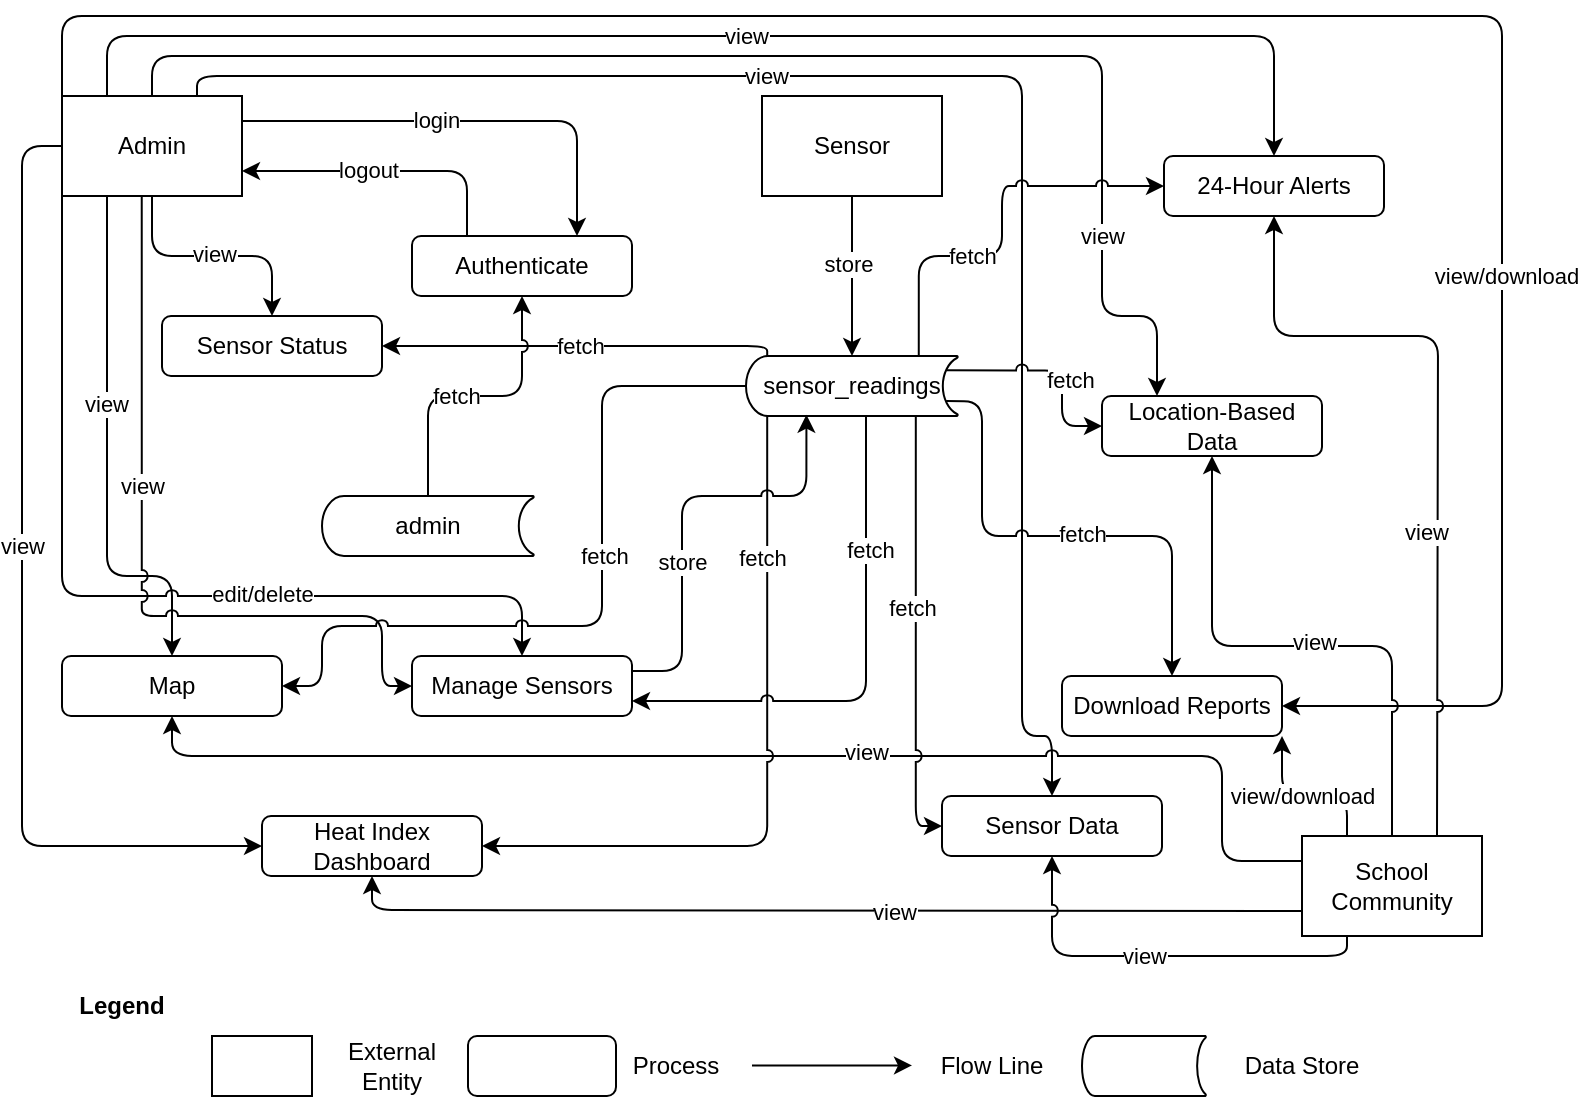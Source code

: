 <mxfile version="25.0.3">
  <diagram name="Page-1" id="AF_9eiF44SLKcFpje2ZY">
    <mxGraphModel dx="700" dy="1502" grid="1" gridSize="10" guides="1" tooltips="1" connect="1" arrows="1" fold="1" page="1" pageScale="1" pageWidth="850" pageHeight="1100" math="0" shadow="0">
      <root>
        <mxCell id="0" />
        <mxCell id="1" parent="0" />
        <mxCell id="o5_8guTrrxuM0D0CBn5B-16" value="" style="rounded=0;whiteSpace=wrap;html=1;" vertex="1" parent="1">
          <mxGeometry x="105" y="470" width="50" height="30" as="geometry" />
        </mxCell>
        <mxCell id="o5_8guTrrxuM0D0CBn5B-18" style="edgeStyle=orthogonalEdgeStyle;rounded=1;orthogonalLoop=1;jettySize=auto;html=1;" edge="1" parent="1">
          <mxGeometry relative="1" as="geometry">
            <mxPoint x="375" y="484.77" as="sourcePoint" />
            <mxPoint x="455" y="484.72" as="targetPoint" />
            <Array as="points">
              <mxPoint x="425" y="484.92" />
              <mxPoint x="425" y="484.92" />
            </Array>
          </mxGeometry>
        </mxCell>
        <mxCell id="o5_8guTrrxuM0D0CBn5B-20" value="&lt;b&gt;Legend&lt;/b&gt;" style="text;html=1;align=center;verticalAlign=middle;whiteSpace=wrap;rounded=1;" vertex="1" parent="1">
          <mxGeometry x="30" y="440" width="60" height="30" as="geometry" />
        </mxCell>
        <mxCell id="o5_8guTrrxuM0D0CBn5B-22" value="External Entity" style="text;html=1;align=center;verticalAlign=middle;whiteSpace=wrap;rounded=1;" vertex="1" parent="1">
          <mxGeometry x="165" y="470" width="60" height="30" as="geometry" />
        </mxCell>
        <mxCell id="o5_8guTrrxuM0D0CBn5B-23" value="Process" style="text;html=1;align=center;verticalAlign=middle;whiteSpace=wrap;rounded=1;" vertex="1" parent="1">
          <mxGeometry x="307" y="470" width="60" height="30" as="geometry" />
        </mxCell>
        <mxCell id="o5_8guTrrxuM0D0CBn5B-24" value="Flow Line" style="text;html=1;align=center;verticalAlign=middle;whiteSpace=wrap;rounded=1;" vertex="1" parent="1">
          <mxGeometry x="465" y="470" width="60" height="30" as="geometry" />
        </mxCell>
        <mxCell id="o5_8guTrrxuM0D0CBn5B-26" value="" style="strokeWidth=1;html=1;shape=mxgraph.flowchart.stored_data;whiteSpace=wrap;rounded=1;" vertex="1" parent="1">
          <mxGeometry x="540" y="470" width="62" height="30" as="geometry" />
        </mxCell>
        <mxCell id="o5_8guTrrxuM0D0CBn5B-27" value="Data Store" style="text;html=1;align=center;verticalAlign=middle;whiteSpace=wrap;rounded=1;" vertex="1" parent="1">
          <mxGeometry x="620" y="470" width="60" height="30" as="geometry" />
        </mxCell>
        <mxCell id="o5_8guTrrxuM0D0CBn5B-49" style="edgeStyle=orthogonalEdgeStyle;rounded=1;orthogonalLoop=1;jettySize=auto;html=1;exitX=0;exitY=0.5;exitDx=0;exitDy=0;entryX=0;entryY=0.5;entryDx=0;entryDy=0;jumpStyle=arc;" edge="1" parent="1" source="o5_8guTrrxuM0D0CBn5B-28" target="o5_8guTrrxuM0D0CBn5B-45">
          <mxGeometry relative="1" as="geometry" />
        </mxCell>
        <mxCell id="o5_8guTrrxuM0D0CBn5B-50" value="view" style="edgeLabel;html=1;align=center;verticalAlign=middle;resizable=0;points=[];rounded=1;" vertex="1" connectable="0" parent="o5_8guTrrxuM0D0CBn5B-49">
          <mxGeometry x="-0.104" relative="1" as="geometry">
            <mxPoint as="offset" />
          </mxGeometry>
        </mxCell>
        <mxCell id="o5_8guTrrxuM0D0CBn5B-52" style="edgeStyle=orthogonalEdgeStyle;rounded=1;orthogonalLoop=1;jettySize=auto;html=1;exitX=1;exitY=0.25;exitDx=0;exitDy=0;entryX=0.75;entryY=0;entryDx=0;entryDy=0;jumpStyle=arc;" edge="1" parent="1" source="o5_8guTrrxuM0D0CBn5B-28" target="o5_8guTrrxuM0D0CBn5B-51">
          <mxGeometry relative="1" as="geometry" />
        </mxCell>
        <mxCell id="o5_8guTrrxuM0D0CBn5B-55" value="login" style="edgeLabel;html=1;align=center;verticalAlign=middle;resizable=0;points=[];rounded=1;" vertex="1" connectable="0" parent="o5_8guTrrxuM0D0CBn5B-52">
          <mxGeometry x="-0.142" y="1" relative="1" as="geometry">
            <mxPoint as="offset" />
          </mxGeometry>
        </mxCell>
        <mxCell id="o5_8guTrrxuM0D0CBn5B-59" style="edgeStyle=orthogonalEdgeStyle;rounded=1;orthogonalLoop=1;jettySize=auto;html=1;exitX=0.25;exitY=1;exitDx=0;exitDy=0;entryX=0.5;entryY=0;entryDx=0;entryDy=0;jumpStyle=arc;" edge="1" parent="1" source="o5_8guTrrxuM0D0CBn5B-28" target="o5_8guTrrxuM0D0CBn5B-58">
          <mxGeometry relative="1" as="geometry">
            <Array as="points">
              <mxPoint x="53" y="240" />
              <mxPoint x="85" y="240" />
            </Array>
          </mxGeometry>
        </mxCell>
        <mxCell id="o5_8guTrrxuM0D0CBn5B-60" value="view" style="edgeLabel;html=1;align=center;verticalAlign=middle;resizable=0;points=[];rounded=1;" vertex="1" connectable="0" parent="o5_8guTrrxuM0D0CBn5B-59">
          <mxGeometry x="-0.213" y="-1" relative="1" as="geometry">
            <mxPoint as="offset" />
          </mxGeometry>
        </mxCell>
        <mxCell id="o5_8guTrrxuM0D0CBn5B-69" style="edgeStyle=orthogonalEdgeStyle;rounded=1;orthogonalLoop=1;jettySize=auto;html=1;entryX=0.5;entryY=0;entryDx=0;entryDy=0;" edge="1" parent="1" source="o5_8guTrrxuM0D0CBn5B-28" target="o5_8guTrrxuM0D0CBn5B-68">
          <mxGeometry relative="1" as="geometry" />
        </mxCell>
        <mxCell id="o5_8guTrrxuM0D0CBn5B-72" value="view" style="edgeLabel;html=1;align=center;verticalAlign=middle;resizable=0;points=[];rounded=1;" vertex="1" connectable="0" parent="o5_8guTrrxuM0D0CBn5B-69">
          <mxGeometry x="0.006" y="1" relative="1" as="geometry">
            <mxPoint as="offset" />
          </mxGeometry>
        </mxCell>
        <mxCell id="o5_8guTrrxuM0D0CBn5B-78" style="edgeStyle=orthogonalEdgeStyle;rounded=1;orthogonalLoop=1;jettySize=auto;html=1;exitX=0;exitY=1;exitDx=0;exitDy=0;entryX=0.5;entryY=0;entryDx=0;entryDy=0;jumpStyle=arc;" edge="1" parent="1" source="o5_8guTrrxuM0D0CBn5B-28" target="o5_8guTrrxuM0D0CBn5B-73">
          <mxGeometry relative="1" as="geometry">
            <Array as="points">
              <mxPoint x="30" y="250" />
              <mxPoint x="260" y="250" />
            </Array>
          </mxGeometry>
        </mxCell>
        <mxCell id="o5_8guTrrxuM0D0CBn5B-80" value="edit/delete" style="edgeLabel;html=1;align=center;verticalAlign=middle;resizable=0;points=[];rounded=1;" vertex="1" connectable="0" parent="o5_8guTrrxuM0D0CBn5B-78">
          <mxGeometry x="0.303" y="1" relative="1" as="geometry">
            <mxPoint as="offset" />
          </mxGeometry>
        </mxCell>
        <mxCell id="o5_8guTrrxuM0D0CBn5B-81" style="edgeStyle=orthogonalEdgeStyle;rounded=1;orthogonalLoop=1;jettySize=auto;html=1;exitX=0.443;exitY=1.005;exitDx=0;exitDy=0;entryX=0;entryY=0.5;entryDx=0;entryDy=0;jumpStyle=arc;exitPerimeter=0;" edge="1" parent="1" source="o5_8guTrrxuM0D0CBn5B-28" target="o5_8guTrrxuM0D0CBn5B-73">
          <mxGeometry relative="1" as="geometry">
            <Array as="points">
              <mxPoint x="70" y="260" />
              <mxPoint x="190" y="260" />
              <mxPoint x="190" y="295" />
            </Array>
          </mxGeometry>
        </mxCell>
        <mxCell id="o5_8guTrrxuM0D0CBn5B-82" value="view" style="edgeLabel;html=1;align=center;verticalAlign=middle;resizable=0;points=[];rounded=1;" vertex="1" connectable="0" parent="o5_8guTrrxuM0D0CBn5B-81">
          <mxGeometry x="-0.236" y="2" relative="1" as="geometry">
            <mxPoint x="-2" as="offset" />
          </mxGeometry>
        </mxCell>
        <mxCell id="o5_8guTrrxuM0D0CBn5B-86" style="edgeStyle=orthogonalEdgeStyle;rounded=1;orthogonalLoop=1;jettySize=auto;html=1;exitX=0.75;exitY=0;exitDx=0;exitDy=0;entryX=0.5;entryY=0;entryDx=0;entryDy=0;jumpStyle=arc;" edge="1" parent="1" source="o5_8guTrrxuM0D0CBn5B-28" target="o5_8guTrrxuM0D0CBn5B-83">
          <mxGeometry relative="1" as="geometry">
            <Array as="points">
              <mxPoint x="98" y="-10" />
              <mxPoint x="510" y="-10" />
              <mxPoint x="510" y="320" />
              <mxPoint x="525" y="320" />
            </Array>
          </mxGeometry>
        </mxCell>
        <mxCell id="o5_8guTrrxuM0D0CBn5B-87" value="view" style="edgeLabel;html=1;align=center;verticalAlign=middle;resizable=0;points=[];rounded=1;" vertex="1" connectable="0" parent="o5_8guTrrxuM0D0CBn5B-86">
          <mxGeometry x="-0.263" relative="1" as="geometry">
            <mxPoint as="offset" />
          </mxGeometry>
        </mxCell>
        <mxCell id="o5_8guTrrxuM0D0CBn5B-94" style="edgeStyle=orthogonalEdgeStyle;rounded=1;orthogonalLoop=1;jettySize=auto;html=1;exitX=0.5;exitY=0;exitDx=0;exitDy=0;entryX=0.25;entryY=0;entryDx=0;entryDy=0;jumpStyle=arc;" edge="1" parent="1" source="o5_8guTrrxuM0D0CBn5B-28" target="o5_8guTrrxuM0D0CBn5B-90">
          <mxGeometry relative="1" as="geometry">
            <Array as="points">
              <mxPoint x="75" y="-20" />
              <mxPoint x="550" y="-20" />
              <mxPoint x="550" y="110" />
              <mxPoint x="578" y="110" />
            </Array>
          </mxGeometry>
        </mxCell>
        <mxCell id="o5_8guTrrxuM0D0CBn5B-95" value="view" style="edgeLabel;html=1;align=center;verticalAlign=middle;resizable=0;points=[];rounded=1;" vertex="1" connectable="0" parent="o5_8guTrrxuM0D0CBn5B-94">
          <mxGeometry x="0.799" y="-1" relative="1" as="geometry">
            <mxPoint x="1" y="-38" as="offset" />
          </mxGeometry>
        </mxCell>
        <mxCell id="o5_8guTrrxuM0D0CBn5B-102" style="edgeStyle=orthogonalEdgeStyle;rounded=1;orthogonalLoop=1;jettySize=auto;html=1;exitX=0.25;exitY=0;exitDx=0;exitDy=0;entryX=0.5;entryY=0;entryDx=0;entryDy=0;" edge="1" parent="1" source="o5_8guTrrxuM0D0CBn5B-28" target="o5_8guTrrxuM0D0CBn5B-97">
          <mxGeometry relative="1" as="geometry">
            <Array as="points">
              <mxPoint x="52" y="-30" />
              <mxPoint x="636" y="-30" />
            </Array>
          </mxGeometry>
        </mxCell>
        <mxCell id="o5_8guTrrxuM0D0CBn5B-103" value="view" style="edgeLabel;html=1;align=center;verticalAlign=middle;resizable=0;points=[];rounded=1;" vertex="1" connectable="0" parent="o5_8guTrrxuM0D0CBn5B-102">
          <mxGeometry x="0.03" y="-2" relative="1" as="geometry">
            <mxPoint x="2" y="-2" as="offset" />
          </mxGeometry>
        </mxCell>
        <mxCell id="o5_8guTrrxuM0D0CBn5B-105" style="edgeStyle=orthogonalEdgeStyle;rounded=1;orthogonalLoop=1;jettySize=auto;html=1;exitX=0;exitY=0;exitDx=0;exitDy=0;entryX=1;entryY=0.5;entryDx=0;entryDy=0;jumpStyle=arc;" edge="1" parent="1" source="o5_8guTrrxuM0D0CBn5B-28" target="o5_8guTrrxuM0D0CBn5B-104">
          <mxGeometry relative="1" as="geometry">
            <Array as="points">
              <mxPoint x="30" y="-40" />
              <mxPoint x="750" y="-40" />
              <mxPoint x="750" y="305" />
            </Array>
          </mxGeometry>
        </mxCell>
        <mxCell id="o5_8guTrrxuM0D0CBn5B-106" value="view/download" style="edgeLabel;html=1;align=center;verticalAlign=middle;resizable=0;points=[];rounded=1;" vertex="1" connectable="0" parent="o5_8guTrrxuM0D0CBn5B-105">
          <mxGeometry x="0.506" y="2" relative="1" as="geometry">
            <mxPoint y="-25" as="offset" />
          </mxGeometry>
        </mxCell>
        <mxCell id="o5_8guTrrxuM0D0CBn5B-28" value="Admin" style="rounded=0;whiteSpace=wrap;html=1;" vertex="1" parent="1">
          <mxGeometry x="30" width="90" height="50" as="geometry" />
        </mxCell>
        <mxCell id="o5_8guTrrxuM0D0CBn5B-29" value="Sensor" style="rounded=0;whiteSpace=wrap;html=1;" vertex="1" parent="1">
          <mxGeometry x="380" width="90" height="50" as="geometry" />
        </mxCell>
        <mxCell id="o5_8guTrrxuM0D0CBn5B-61" style="edgeStyle=orthogonalEdgeStyle;rounded=1;orthogonalLoop=1;jettySize=auto;html=1;exitX=0;exitY=0.75;exitDx=0;exitDy=0;entryX=0.5;entryY=1;entryDx=0;entryDy=0;jumpStyle=arc;" edge="1" parent="1" source="o5_8guTrrxuM0D0CBn5B-30" target="o5_8guTrrxuM0D0CBn5B-45">
          <mxGeometry relative="1" as="geometry">
            <Array as="points">
              <mxPoint x="440" y="407" />
              <mxPoint x="185" y="407" />
            </Array>
          </mxGeometry>
        </mxCell>
        <mxCell id="o5_8guTrrxuM0D0CBn5B-62" value="view" style="edgeLabel;html=1;align=center;verticalAlign=middle;resizable=0;points=[];rounded=1;" vertex="1" connectable="0" parent="o5_8guTrrxuM0D0CBn5B-61">
          <mxGeometry x="-0.152" relative="1" as="geometry">
            <mxPoint as="offset" />
          </mxGeometry>
        </mxCell>
        <mxCell id="o5_8guTrrxuM0D0CBn5B-65" style="edgeStyle=orthogonalEdgeStyle;rounded=1;orthogonalLoop=1;jettySize=auto;html=1;exitX=0;exitY=0.25;exitDx=0;exitDy=0;entryX=0.5;entryY=1;entryDx=0;entryDy=0;jumpStyle=arc;" edge="1" parent="1" source="o5_8guTrrxuM0D0CBn5B-30" target="o5_8guTrrxuM0D0CBn5B-58">
          <mxGeometry relative="1" as="geometry">
            <Array as="points">
              <mxPoint x="610" y="383" />
              <mxPoint x="610" y="330" />
              <mxPoint x="85" y="330" />
            </Array>
          </mxGeometry>
        </mxCell>
        <mxCell id="o5_8guTrrxuM0D0CBn5B-67" value="view" style="edgeLabel;html=1;align=center;verticalAlign=middle;resizable=0;points=[];rounded=1;" vertex="1" connectable="0" parent="o5_8guTrrxuM0D0CBn5B-65">
          <mxGeometry x="0.021" y="-2" relative="1" as="geometry">
            <mxPoint x="55" as="offset" />
          </mxGeometry>
        </mxCell>
        <mxCell id="o5_8guTrrxuM0D0CBn5B-88" style="edgeStyle=orthogonalEdgeStyle;rounded=1;orthogonalLoop=1;jettySize=auto;html=1;exitX=0.25;exitY=1;exitDx=0;exitDy=0;entryX=0.5;entryY=1;entryDx=0;entryDy=0;jumpStyle=arc;" edge="1" parent="1" source="o5_8guTrrxuM0D0CBn5B-30" target="o5_8guTrrxuM0D0CBn5B-83">
          <mxGeometry relative="1" as="geometry">
            <Array as="points">
              <mxPoint x="673" y="430" />
              <mxPoint x="525" y="430" />
            </Array>
          </mxGeometry>
        </mxCell>
        <mxCell id="o5_8guTrrxuM0D0CBn5B-89" value="view" style="edgeLabel;html=1;align=center;verticalAlign=middle;resizable=0;points=[];rounded=1;" vertex="1" connectable="0" parent="o5_8guTrrxuM0D0CBn5B-88">
          <mxGeometry x="0.08" relative="1" as="geometry">
            <mxPoint as="offset" />
          </mxGeometry>
        </mxCell>
        <mxCell id="o5_8guTrrxuM0D0CBn5B-93" style="edgeStyle=orthogonalEdgeStyle;rounded=1;orthogonalLoop=1;jettySize=auto;html=1;exitX=0.5;exitY=0;exitDx=0;exitDy=0;entryX=0.5;entryY=1;entryDx=0;entryDy=0;jumpStyle=arc;" edge="1" parent="1" source="o5_8guTrrxuM0D0CBn5B-30" target="o5_8guTrrxuM0D0CBn5B-90">
          <mxGeometry relative="1" as="geometry" />
        </mxCell>
        <mxCell id="o5_8guTrrxuM0D0CBn5B-96" value="view" style="edgeLabel;html=1;align=center;verticalAlign=middle;resizable=0;points=[];rounded=1;" vertex="1" connectable="0" parent="o5_8guTrrxuM0D0CBn5B-93">
          <mxGeometry x="-0.04" y="-2" relative="1" as="geometry">
            <mxPoint as="offset" />
          </mxGeometry>
        </mxCell>
        <mxCell id="o5_8guTrrxuM0D0CBn5B-100" style="edgeStyle=orthogonalEdgeStyle;rounded=1;orthogonalLoop=1;jettySize=auto;html=1;exitX=0.75;exitY=0;exitDx=0;exitDy=0;entryX=0.5;entryY=1;entryDx=0;entryDy=0;jumpStyle=arc;" edge="1" parent="1" source="o5_8guTrrxuM0D0CBn5B-30" target="o5_8guTrrxuM0D0CBn5B-97">
          <mxGeometry relative="1" as="geometry">
            <Array as="points">
              <mxPoint x="718" y="215" />
              <mxPoint x="718" y="215" />
              <mxPoint x="718" y="120" />
              <mxPoint x="636" y="120" />
            </Array>
          </mxGeometry>
        </mxCell>
        <mxCell id="o5_8guTrrxuM0D0CBn5B-101" value="view" style="edgeLabel;html=1;align=center;verticalAlign=middle;resizable=0;points=[];rounded=1;" vertex="1" connectable="0" parent="o5_8guTrrxuM0D0CBn5B-100">
          <mxGeometry x="-0.211" y="-3" relative="1" as="geometry">
            <mxPoint x="-6" as="offset" />
          </mxGeometry>
        </mxCell>
        <mxCell id="o5_8guTrrxuM0D0CBn5B-109" style="edgeStyle=orthogonalEdgeStyle;rounded=1;orthogonalLoop=1;jettySize=auto;html=1;exitX=0.25;exitY=0;exitDx=0;exitDy=0;entryX=1;entryY=1;entryDx=0;entryDy=0;" edge="1" parent="1" source="o5_8guTrrxuM0D0CBn5B-30" target="o5_8guTrrxuM0D0CBn5B-104">
          <mxGeometry relative="1" as="geometry">
            <Array as="points">
              <mxPoint x="672" y="350" />
              <mxPoint x="640" y="350" />
            </Array>
          </mxGeometry>
        </mxCell>
        <mxCell id="o5_8guTrrxuM0D0CBn5B-110" value="view/download" style="edgeLabel;html=1;align=center;verticalAlign=middle;resizable=0;points=[];rounded=1;" vertex="1" connectable="0" parent="o5_8guTrrxuM0D0CBn5B-109">
          <mxGeometry x="0.188" y="-2" relative="1" as="geometry">
            <mxPoint x="6" y="2" as="offset" />
          </mxGeometry>
        </mxCell>
        <mxCell id="o5_8guTrrxuM0D0CBn5B-30" value="School Community" style="rounded=0;whiteSpace=wrap;html=1;" vertex="1" parent="1">
          <mxGeometry x="650" y="370" width="90" height="50" as="geometry" />
        </mxCell>
        <mxCell id="o5_8guTrrxuM0D0CBn5B-35" style="edgeStyle=orthogonalEdgeStyle;rounded=1;orthogonalLoop=1;jettySize=auto;html=1;exitX=0.1;exitY=1;exitDx=0;exitDy=0;exitPerimeter=0;curved=0;entryX=1;entryY=0.5;entryDx=0;entryDy=0;jumpStyle=arc;" edge="1" parent="1" source="o5_8guTrrxuM0D0CBn5B-31" target="o5_8guTrrxuM0D0CBn5B-45">
          <mxGeometry relative="1" as="geometry">
            <mxPoint x="210" y="375" as="targetPoint" />
            <Array as="points">
              <mxPoint x="383" y="375" />
            </Array>
          </mxGeometry>
        </mxCell>
        <mxCell id="o5_8guTrrxuM0D0CBn5B-37" value="fetch" style="edgeLabel;html=1;align=center;verticalAlign=middle;resizable=0;points=[];rounded=1;" vertex="1" connectable="0" parent="o5_8guTrrxuM0D0CBn5B-35">
          <mxGeometry x="-0.298" y="-2" relative="1" as="geometry">
            <mxPoint x="-1" y="-55" as="offset" />
          </mxGeometry>
        </mxCell>
        <mxCell id="o5_8guTrrxuM0D0CBn5B-63" style="edgeStyle=orthogonalEdgeStyle;rounded=1;orthogonalLoop=1;jettySize=auto;html=1;exitX=0;exitY=0.5;exitDx=0;exitDy=0;exitPerimeter=0;entryX=1;entryY=0.5;entryDx=0;entryDy=0;jumpStyle=arc;" edge="1" parent="1" source="o5_8guTrrxuM0D0CBn5B-31" target="o5_8guTrrxuM0D0CBn5B-58">
          <mxGeometry relative="1" as="geometry">
            <Array as="points">
              <mxPoint x="300" y="145" />
              <mxPoint x="300" y="265" />
              <mxPoint x="160" y="265" />
              <mxPoint x="160" y="295" />
            </Array>
          </mxGeometry>
        </mxCell>
        <mxCell id="o5_8guTrrxuM0D0CBn5B-64" value="fetch" style="edgeLabel;html=1;align=center;verticalAlign=middle;resizable=0;points=[];rounded=1;" vertex="1" connectable="0" parent="o5_8guTrrxuM0D0CBn5B-63">
          <mxGeometry x="-0.178" y="1" relative="1" as="geometry">
            <mxPoint as="offset" />
          </mxGeometry>
        </mxCell>
        <mxCell id="o5_8guTrrxuM0D0CBn5B-70" style="edgeStyle=orthogonalEdgeStyle;rounded=1;orthogonalLoop=1;jettySize=auto;html=1;exitX=0.1;exitY=0;exitDx=0;exitDy=0;exitPerimeter=0;entryX=1;entryY=0.5;entryDx=0;entryDy=0;jumpStyle=arc;" edge="1" parent="1" source="o5_8guTrrxuM0D0CBn5B-31" target="o5_8guTrrxuM0D0CBn5B-68">
          <mxGeometry relative="1" as="geometry">
            <Array as="points">
              <mxPoint x="383" y="125" />
            </Array>
          </mxGeometry>
        </mxCell>
        <mxCell id="o5_8guTrrxuM0D0CBn5B-71" value="fetch" style="edgeLabel;html=1;align=center;verticalAlign=middle;resizable=0;points=[];rounded=1;" vertex="1" connectable="0" parent="o5_8guTrrxuM0D0CBn5B-70">
          <mxGeometry x="-0.086" y="-2" relative="1" as="geometry">
            <mxPoint x="-8" y="2" as="offset" />
          </mxGeometry>
        </mxCell>
        <mxCell id="o5_8guTrrxuM0D0CBn5B-74" style="edgeStyle=orthogonalEdgeStyle;rounded=1;orthogonalLoop=1;jettySize=auto;html=1;exitX=0.5;exitY=1;exitDx=0;exitDy=0;exitPerimeter=0;jumpStyle=arc;entryX=1;entryY=0.75;entryDx=0;entryDy=0;" edge="1" parent="1" target="o5_8guTrrxuM0D0CBn5B-73">
          <mxGeometry relative="1" as="geometry">
            <mxPoint x="432" y="150" as="sourcePoint" />
            <mxPoint x="322" y="292.5" as="targetPoint" />
            <Array as="points">
              <mxPoint x="432" y="303" />
            </Array>
          </mxGeometry>
        </mxCell>
        <mxCell id="o5_8guTrrxuM0D0CBn5B-75" value="fetch" style="edgeLabel;html=1;align=center;verticalAlign=middle;resizable=0;points=[];rounded=1;" vertex="1" connectable="0" parent="o5_8guTrrxuM0D0CBn5B-74">
          <mxGeometry x="-0.433" y="2" relative="1" as="geometry">
            <mxPoint as="offset" />
          </mxGeometry>
        </mxCell>
        <mxCell id="o5_8guTrrxuM0D0CBn5B-84" style="edgeStyle=orthogonalEdgeStyle;rounded=1;orthogonalLoop=1;jettySize=auto;html=1;exitX=0.801;exitY=0.99;exitDx=0;exitDy=0;exitPerimeter=0;entryX=0;entryY=0.5;entryDx=0;entryDy=0;jumpStyle=arc;" edge="1" parent="1" source="o5_8guTrrxuM0D0CBn5B-31" target="o5_8guTrrxuM0D0CBn5B-83">
          <mxGeometry relative="1" as="geometry">
            <Array as="points">
              <mxPoint x="457" y="365" />
            </Array>
          </mxGeometry>
        </mxCell>
        <mxCell id="o5_8guTrrxuM0D0CBn5B-111" value="fetch" style="edgeLabel;html=1;align=center;verticalAlign=middle;resizable=0;points=[];rounded=1;" vertex="1" connectable="0" parent="o5_8guTrrxuM0D0CBn5B-84">
          <mxGeometry x="-0.117" y="-2" relative="1" as="geometry">
            <mxPoint as="offset" />
          </mxGeometry>
        </mxCell>
        <mxCell id="o5_8guTrrxuM0D0CBn5B-91" style="edgeStyle=orthogonalEdgeStyle;rounded=1;orthogonalLoop=1;jettySize=auto;html=1;exitX=0.946;exitY=0.239;exitDx=0;exitDy=0;exitPerimeter=0;entryX=0;entryY=0.5;entryDx=0;entryDy=0;jumpStyle=arc;" edge="1" parent="1" source="o5_8guTrrxuM0D0CBn5B-31" target="o5_8guTrrxuM0D0CBn5B-90">
          <mxGeometry relative="1" as="geometry">
            <Array as="points">
              <mxPoint x="530" y="137" />
              <mxPoint x="530" y="165" />
            </Array>
          </mxGeometry>
        </mxCell>
        <mxCell id="o5_8guTrrxuM0D0CBn5B-92" value="fetch" style="edgeLabel;html=1;align=center;verticalAlign=middle;resizable=0;points=[];rounded=1;" vertex="1" connectable="0" parent="o5_8guTrrxuM0D0CBn5B-91">
          <mxGeometry x="-0.51" y="3" relative="1" as="geometry">
            <mxPoint x="35" y="8" as="offset" />
          </mxGeometry>
        </mxCell>
        <mxCell id="o5_8guTrrxuM0D0CBn5B-98" style="edgeStyle=orthogonalEdgeStyle;rounded=1;orthogonalLoop=1;jettySize=auto;html=1;exitX=0.815;exitY=-0.012;exitDx=0;exitDy=0;exitPerimeter=0;entryX=0;entryY=0.5;entryDx=0;entryDy=0;jumpStyle=arc;" edge="1" parent="1" source="o5_8guTrrxuM0D0CBn5B-31" target="o5_8guTrrxuM0D0CBn5B-97">
          <mxGeometry relative="1" as="geometry">
            <Array as="points">
              <mxPoint x="458" y="80" />
              <mxPoint x="500" y="80" />
              <mxPoint x="500" y="45" />
            </Array>
          </mxGeometry>
        </mxCell>
        <mxCell id="o5_8guTrrxuM0D0CBn5B-99" value="fetch" style="edgeLabel;html=1;align=center;verticalAlign=middle;resizable=0;points=[];rounded=1;" vertex="1" connectable="0" parent="o5_8guTrrxuM0D0CBn5B-98">
          <mxGeometry x="0.06" relative="1" as="geometry">
            <mxPoint x="-15" y="19" as="offset" />
          </mxGeometry>
        </mxCell>
        <mxCell id="o5_8guTrrxuM0D0CBn5B-107" style="edgeStyle=orthogonalEdgeStyle;rounded=1;orthogonalLoop=1;jettySize=auto;html=1;exitX=0.944;exitY=0.752;exitDx=0;exitDy=0;exitPerimeter=0;entryX=0.5;entryY=0;entryDx=0;entryDy=0;jumpStyle=arc;" edge="1" parent="1" source="o5_8guTrrxuM0D0CBn5B-31" target="o5_8guTrrxuM0D0CBn5B-104">
          <mxGeometry relative="1" as="geometry">
            <mxPoint x="540" y="250" as="targetPoint" />
            <Array as="points">
              <mxPoint x="490" y="153" />
              <mxPoint x="490" y="220" />
              <mxPoint x="585" y="220" />
            </Array>
          </mxGeometry>
        </mxCell>
        <mxCell id="o5_8guTrrxuM0D0CBn5B-108" value="fetch" style="edgeLabel;html=1;align=center;verticalAlign=middle;resizable=0;points=[];rounded=1;" vertex="1" connectable="0" parent="o5_8guTrrxuM0D0CBn5B-107">
          <mxGeometry x="-0.033" y="1" relative="1" as="geometry">
            <mxPoint x="14" as="offset" />
          </mxGeometry>
        </mxCell>
        <mxCell id="o5_8guTrrxuM0D0CBn5B-31" value="sensor_readings" style="strokeWidth=1;html=1;shape=mxgraph.flowchart.stored_data;whiteSpace=wrap;rounded=1;" vertex="1" parent="1">
          <mxGeometry x="372" y="130" width="106" height="30" as="geometry" />
        </mxCell>
        <mxCell id="o5_8guTrrxuM0D0CBn5B-32" style="edgeStyle=orthogonalEdgeStyle;rounded=1;orthogonalLoop=1;jettySize=auto;html=1;entryX=0.5;entryY=0;entryDx=0;entryDy=0;entryPerimeter=0;curved=0;jumpStyle=arc;" edge="1" parent="1" source="o5_8guTrrxuM0D0CBn5B-29" target="o5_8guTrrxuM0D0CBn5B-31">
          <mxGeometry relative="1" as="geometry" />
        </mxCell>
        <mxCell id="o5_8guTrrxuM0D0CBn5B-33" value="store" style="edgeLabel;html=1;align=center;verticalAlign=middle;resizable=0;points=[];rounded=1;" vertex="1" connectable="0" parent="o5_8guTrrxuM0D0CBn5B-32">
          <mxGeometry x="-0.162" y="-2" relative="1" as="geometry">
            <mxPoint as="offset" />
          </mxGeometry>
        </mxCell>
        <mxCell id="o5_8guTrrxuM0D0CBn5B-54" style="edgeStyle=orthogonalEdgeStyle;rounded=1;orthogonalLoop=1;jettySize=auto;html=1;entryX=0.5;entryY=1;entryDx=0;entryDy=0;jumpStyle=arc;" edge="1" parent="1" source="o5_8guTrrxuM0D0CBn5B-38" target="o5_8guTrrxuM0D0CBn5B-51">
          <mxGeometry relative="1" as="geometry" />
        </mxCell>
        <mxCell id="o5_8guTrrxuM0D0CBn5B-57" value="fetch" style="edgeLabel;html=1;align=center;verticalAlign=middle;resizable=0;points=[];rounded=1;" vertex="1" connectable="0" parent="o5_8guTrrxuM0D0CBn5B-54">
          <mxGeometry x="-0.133" relative="1" as="geometry">
            <mxPoint as="offset" />
          </mxGeometry>
        </mxCell>
        <mxCell id="o5_8guTrrxuM0D0CBn5B-38" value="admin" style="strokeWidth=1;html=1;shape=mxgraph.flowchart.stored_data;whiteSpace=wrap;rounded=1;" vertex="1" parent="1">
          <mxGeometry x="160" y="200" width="106" height="30" as="geometry" />
        </mxCell>
        <mxCell id="o5_8guTrrxuM0D0CBn5B-44" value="" style="rounded=1;whiteSpace=wrap;html=1;" vertex="1" parent="1">
          <mxGeometry x="233" y="470" width="74" height="30" as="geometry" />
        </mxCell>
        <mxCell id="o5_8guTrrxuM0D0CBn5B-45" value="Heat Index Dashboard" style="rounded=1;whiteSpace=wrap;html=1;" vertex="1" parent="1">
          <mxGeometry x="130" y="360" width="110" height="30" as="geometry" />
        </mxCell>
        <mxCell id="o5_8guTrrxuM0D0CBn5B-53" style="edgeStyle=orthogonalEdgeStyle;rounded=1;orthogonalLoop=1;jettySize=auto;html=1;exitX=0.25;exitY=0;exitDx=0;exitDy=0;entryX=1;entryY=0.75;entryDx=0;entryDy=0;jumpStyle=arc;" edge="1" parent="1" source="o5_8guTrrxuM0D0CBn5B-51" target="o5_8guTrrxuM0D0CBn5B-28">
          <mxGeometry relative="1" as="geometry" />
        </mxCell>
        <mxCell id="o5_8guTrrxuM0D0CBn5B-56" value="logout" style="edgeLabel;html=1;align=center;verticalAlign=middle;resizable=0;points=[];rounded=1;" vertex="1" connectable="0" parent="o5_8guTrrxuM0D0CBn5B-53">
          <mxGeometry x="0.04" y="-1" relative="1" as="geometry">
            <mxPoint x="-7" as="offset" />
          </mxGeometry>
        </mxCell>
        <mxCell id="o5_8guTrrxuM0D0CBn5B-51" value="Authenticate" style="rounded=1;whiteSpace=wrap;html=1;" vertex="1" parent="1">
          <mxGeometry x="205" y="70" width="110" height="30" as="geometry" />
        </mxCell>
        <mxCell id="o5_8guTrrxuM0D0CBn5B-58" value="Map" style="rounded=1;whiteSpace=wrap;html=1;" vertex="1" parent="1">
          <mxGeometry x="30" y="280" width="110" height="30" as="geometry" />
        </mxCell>
        <mxCell id="o5_8guTrrxuM0D0CBn5B-68" value="Sensor Status" style="rounded=1;whiteSpace=wrap;html=1;" vertex="1" parent="1">
          <mxGeometry x="80" y="110" width="110" height="30" as="geometry" />
        </mxCell>
        <mxCell id="o5_8guTrrxuM0D0CBn5B-73" value="Manage Sensors" style="rounded=1;whiteSpace=wrap;html=1;" vertex="1" parent="1">
          <mxGeometry x="205" y="280" width="110" height="30" as="geometry" />
        </mxCell>
        <mxCell id="o5_8guTrrxuM0D0CBn5B-76" style="edgeStyle=orthogonalEdgeStyle;rounded=1;orthogonalLoop=1;jettySize=auto;html=1;exitX=1;exitY=0.25;exitDx=0;exitDy=0;entryX=0.285;entryY=0.978;entryDx=0;entryDy=0;entryPerimeter=0;jumpStyle=arc;" edge="1" parent="1" source="o5_8guTrrxuM0D0CBn5B-73" target="o5_8guTrrxuM0D0CBn5B-31">
          <mxGeometry relative="1" as="geometry">
            <Array as="points">
              <mxPoint x="340" y="287" />
              <mxPoint x="340" y="200" />
              <mxPoint x="402" y="200" />
            </Array>
          </mxGeometry>
        </mxCell>
        <mxCell id="o5_8guTrrxuM0D0CBn5B-77" value="store" style="edgeLabel;html=1;align=center;verticalAlign=middle;resizable=0;points=[];rounded=1;" vertex="1" connectable="0" parent="o5_8guTrrxuM0D0CBn5B-76">
          <mxGeometry x="-0.307" relative="1" as="geometry">
            <mxPoint y="-5" as="offset" />
          </mxGeometry>
        </mxCell>
        <mxCell id="o5_8guTrrxuM0D0CBn5B-83" value="Sensor Data" style="rounded=1;whiteSpace=wrap;html=1;" vertex="1" parent="1">
          <mxGeometry x="470" y="350" width="110" height="30" as="geometry" />
        </mxCell>
        <mxCell id="o5_8guTrrxuM0D0CBn5B-90" value="Location-Based Data" style="rounded=1;whiteSpace=wrap;html=1;" vertex="1" parent="1">
          <mxGeometry x="550" y="150" width="110" height="30" as="geometry" />
        </mxCell>
        <mxCell id="o5_8guTrrxuM0D0CBn5B-97" value="24-Hour Alerts" style="rounded=1;whiteSpace=wrap;html=1;" vertex="1" parent="1">
          <mxGeometry x="581" y="30" width="110" height="30" as="geometry" />
        </mxCell>
        <mxCell id="o5_8guTrrxuM0D0CBn5B-104" value="Download Reports" style="rounded=1;whiteSpace=wrap;html=1;" vertex="1" parent="1">
          <mxGeometry x="530" y="290" width="110" height="30" as="geometry" />
        </mxCell>
      </root>
    </mxGraphModel>
  </diagram>
</mxfile>
